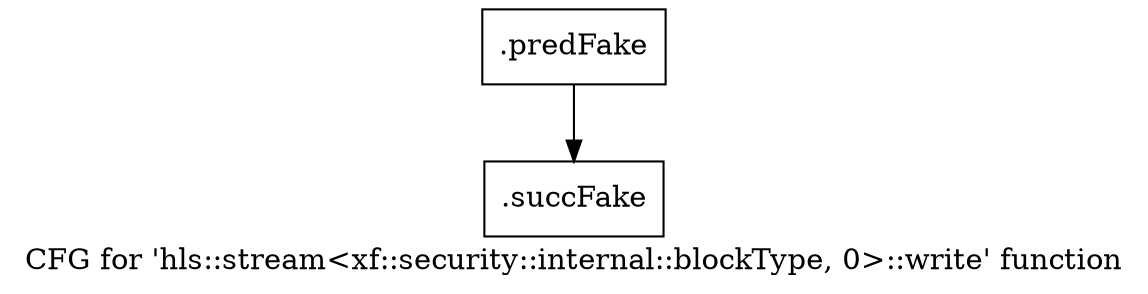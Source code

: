 digraph "CFG for 'hls::stream\<xf::security::internal::blockType, 0\>::write' function" {
	label="CFG for 'hls::stream\<xf::security::internal::blockType, 0\>::write' function";

	Node0x5914840 [shape=record,filename="",linenumber="",label="{.predFake}"];
	Node0x5914840 -> Node0x61069f0[ callList="" memoryops="" filename="/mnt/xilinx/Vitis_HLS/2021.2/include/hls_stream_thread_unsafe.h" execusionnum="9"];
	Node0x61069f0 [shape=record,filename="/mnt/xilinx/Vitis_HLS/2021.2/include/hls_stream_thread_unsafe.h",linenumber="378",label="{.succFake}"];
}
